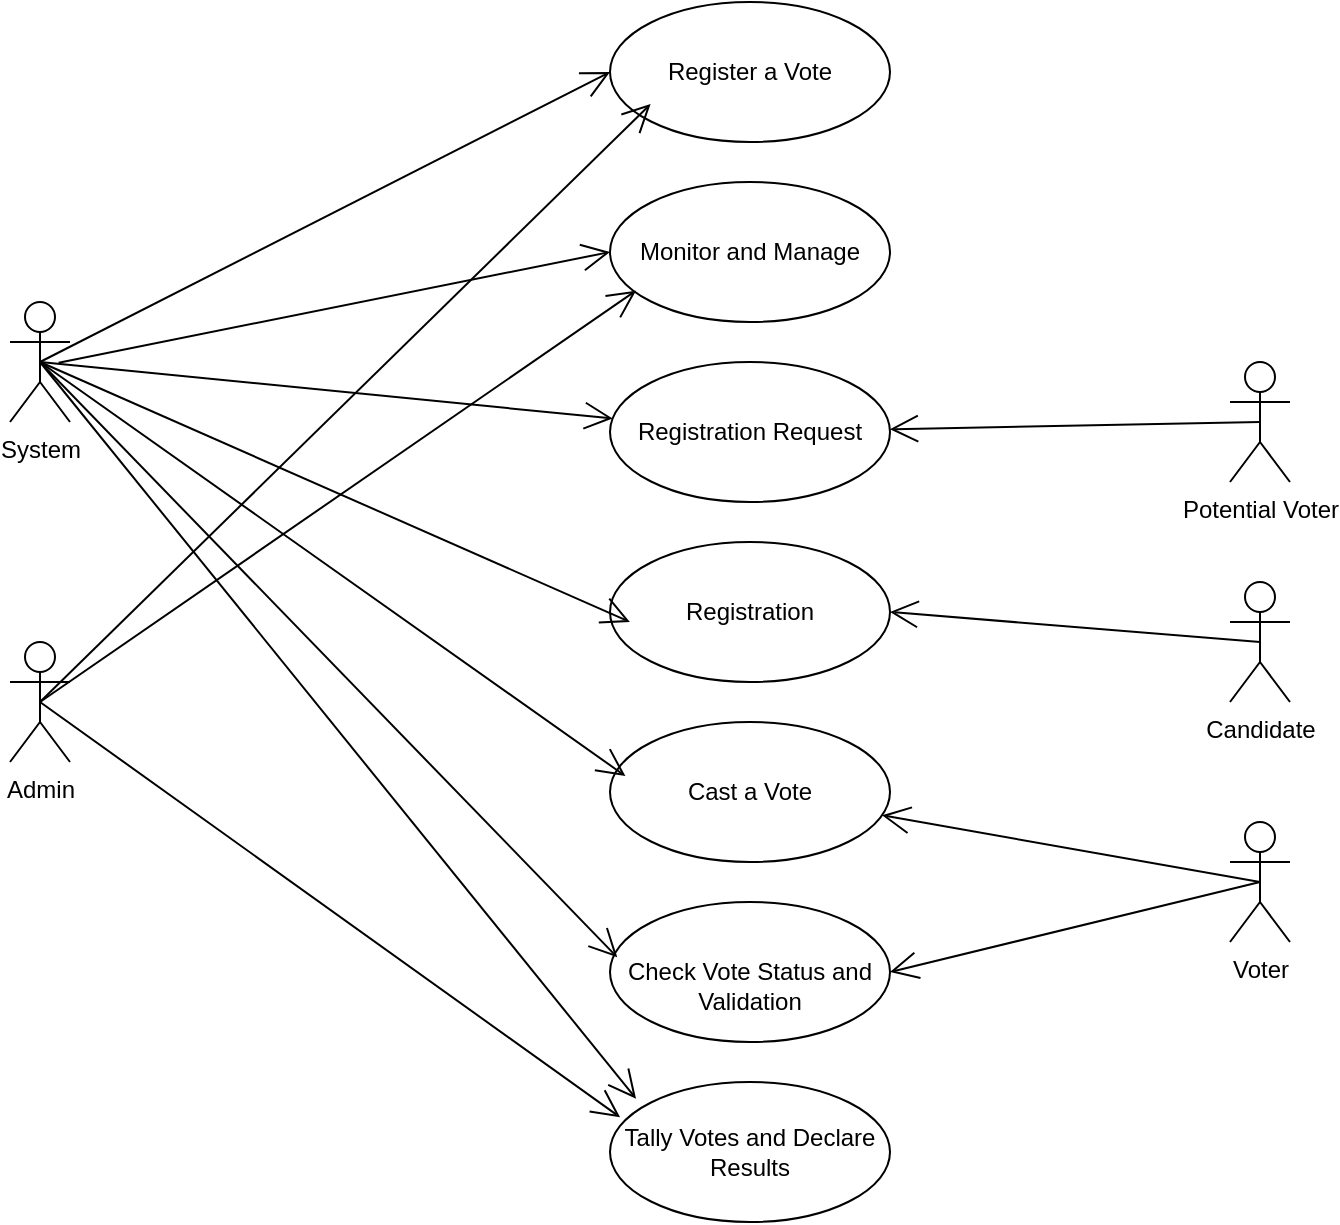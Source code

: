<mxfile version="22.1.5" type="device">
  <diagram name="Page-1" id="ql1rpQexLiob4iBRqdNY">
    <mxGraphModel dx="1173" dy="637" grid="1" gridSize="10" guides="1" tooltips="1" connect="1" arrows="1" fold="1" page="1" pageScale="1" pageWidth="850" pageHeight="1100" math="0" shadow="0">
      <root>
        <mxCell id="0" />
        <mxCell id="1" parent="0" />
        <object label="Voter" id="bF3GZzOTFfM9Ziam9RGE-1">
          <mxCell style="shape=umlActor;verticalLabelPosition=bottom;verticalAlign=top;html=1;outlineConnect=0;" vertex="1" parent="1">
            <mxGeometry x="690" y="450" width="30" height="60" as="geometry" />
          </mxCell>
        </object>
        <mxCell id="bF3GZzOTFfM9Ziam9RGE-2" value="Admin" style="shape=umlActor;verticalLabelPosition=bottom;verticalAlign=top;html=1;outlineConnect=0;" vertex="1" parent="1">
          <mxGeometry x="80" y="360" width="30" height="60" as="geometry" />
        </mxCell>
        <mxCell id="bF3GZzOTFfM9Ziam9RGE-8" value="Register a Vote" style="ellipse;whiteSpace=wrap;html=1;" vertex="1" parent="1">
          <mxGeometry x="380" y="40" width="140" height="70" as="geometry" />
        </mxCell>
        <mxCell id="bF3GZzOTFfM9Ziam9RGE-9" value="Monitor and Manage" style="ellipse;whiteSpace=wrap;html=1;" vertex="1" parent="1">
          <mxGeometry x="380" y="130" width="140" height="70" as="geometry" />
        </mxCell>
        <mxCell id="bF3GZzOTFfM9Ziam9RGE-11" value="Registration Request" style="ellipse;whiteSpace=wrap;html=1;" vertex="1" parent="1">
          <mxGeometry x="380" y="220" width="140" height="70" as="geometry" />
        </mxCell>
        <mxCell id="bF3GZzOTFfM9Ziam9RGE-12" value="Registration" style="ellipse;whiteSpace=wrap;html=1;" vertex="1" parent="1">
          <mxGeometry x="380" y="310" width="140" height="70" as="geometry" />
        </mxCell>
        <mxCell id="bF3GZzOTFfM9Ziam9RGE-13" value="Cast a Vote" style="ellipse;whiteSpace=wrap;html=1;" vertex="1" parent="1">
          <mxGeometry x="380" y="400" width="140" height="70" as="geometry" />
        </mxCell>
        <mxCell id="bF3GZzOTFfM9Ziam9RGE-19" value="&lt;br&gt;Check Vote Status and Validation" style="ellipse;whiteSpace=wrap;html=1;" vertex="1" parent="1">
          <mxGeometry x="380" y="490" width="140" height="70" as="geometry" />
        </mxCell>
        <mxCell id="bF3GZzOTFfM9Ziam9RGE-20" value="Tally Votes and Declare Results" style="ellipse;whiteSpace=wrap;html=1;" vertex="1" parent="1">
          <mxGeometry x="380" y="580" width="140" height="70" as="geometry" />
        </mxCell>
        <mxCell id="bF3GZzOTFfM9Ziam9RGE-43" value="" style="endArrow=open;endFill=1;endSize=12;html=1;rounded=0;exitX=0.5;exitY=0.5;exitDx=0;exitDy=0;exitPerimeter=0;" edge="1" parent="1" source="bF3GZzOTFfM9Ziam9RGE-1" target="bF3GZzOTFfM9Ziam9RGE-13">
          <mxGeometry width="160" relative="1" as="geometry">
            <mxPoint x="680" y="300" as="sourcePoint" />
            <mxPoint x="570" y="440" as="targetPoint" />
          </mxGeometry>
        </mxCell>
        <mxCell id="bF3GZzOTFfM9Ziam9RGE-44" value="" style="endArrow=open;endFill=1;endSize=12;html=1;rounded=0;exitX=0.5;exitY=0.5;exitDx=0;exitDy=0;exitPerimeter=0;entryX=0.145;entryY=0.729;entryDx=0;entryDy=0;entryPerimeter=0;" edge="1" parent="1" source="bF3GZzOTFfM9Ziam9RGE-2" target="bF3GZzOTFfM9Ziam9RGE-8">
          <mxGeometry width="160" relative="1" as="geometry">
            <mxPoint x="110" y="290" as="sourcePoint" />
            <mxPoint x="320" y="86" as="targetPoint" />
          </mxGeometry>
        </mxCell>
        <mxCell id="bF3GZzOTFfM9Ziam9RGE-45" value="" style="endArrow=open;endFill=1;endSize=12;html=1;rounded=0;entryX=0.093;entryY=0.776;entryDx=0;entryDy=0;exitX=0.5;exitY=0.5;exitDx=0;exitDy=0;exitPerimeter=0;entryPerimeter=0;" edge="1" parent="1" source="bF3GZzOTFfM9Ziam9RGE-2" target="bF3GZzOTFfM9Ziam9RGE-9">
          <mxGeometry width="160" relative="1" as="geometry">
            <mxPoint x="120" y="280" as="sourcePoint" />
            <mxPoint x="300" y="165" as="targetPoint" />
          </mxGeometry>
        </mxCell>
        <mxCell id="bF3GZzOTFfM9Ziam9RGE-46" value="" style="endArrow=open;endFill=1;endSize=12;html=1;rounded=0;entryX=0.036;entryY=0.252;entryDx=0;entryDy=0;entryPerimeter=0;exitX=0.5;exitY=0.5;exitDx=0;exitDy=0;exitPerimeter=0;" edge="1" parent="1" source="bF3GZzOTFfM9Ziam9RGE-2" target="bF3GZzOTFfM9Ziam9RGE-20">
          <mxGeometry width="160" relative="1" as="geometry">
            <mxPoint x="130" y="300" as="sourcePoint" />
            <mxPoint x="310" y="175" as="targetPoint" />
          </mxGeometry>
        </mxCell>
        <mxCell id="bF3GZzOTFfM9Ziam9RGE-47" value="" style="endArrow=open;endFill=1;endSize=12;html=1;rounded=0;entryX=1;entryY=0.5;entryDx=0;entryDy=0;exitX=0.5;exitY=0.5;exitDx=0;exitDy=0;exitPerimeter=0;" edge="1" parent="1" source="bF3GZzOTFfM9Ziam9RGE-1" target="bF3GZzOTFfM9Ziam9RGE-19">
          <mxGeometry width="160" relative="1" as="geometry">
            <mxPoint x="705" y="300" as="sourcePoint" />
            <mxPoint x="461" y="433" as="targetPoint" />
          </mxGeometry>
        </mxCell>
        <mxCell id="bF3GZzOTFfM9Ziam9RGE-48" value="Potential Voter" style="shape=umlActor;verticalLabelPosition=bottom;verticalAlign=top;html=1;" vertex="1" parent="1">
          <mxGeometry x="690" y="220" width="30" height="60" as="geometry" />
        </mxCell>
        <mxCell id="bF3GZzOTFfM9Ziam9RGE-49" value="Candidate" style="shape=umlActor;verticalLabelPosition=bottom;verticalAlign=top;html=1;" vertex="1" parent="1">
          <mxGeometry x="690" y="330" width="30" height="60" as="geometry" />
        </mxCell>
        <mxCell id="bF3GZzOTFfM9Ziam9RGE-50" value="System" style="shape=umlActor;verticalLabelPosition=bottom;verticalAlign=top;html=1;" vertex="1" parent="1">
          <mxGeometry x="80" y="190" width="30" height="60" as="geometry" />
        </mxCell>
        <mxCell id="bF3GZzOTFfM9Ziam9RGE-51" value="" style="endArrow=open;endFill=1;endSize=12;html=1;rounded=0;exitX=0.5;exitY=0.5;exitDx=0;exitDy=0;exitPerimeter=0;" edge="1" parent="1" source="bF3GZzOTFfM9Ziam9RGE-48" target="bF3GZzOTFfM9Ziam9RGE-11">
          <mxGeometry width="160" relative="1" as="geometry">
            <mxPoint x="510" y="139.33" as="sourcePoint" />
            <mxPoint x="450" y="255" as="targetPoint" />
          </mxGeometry>
        </mxCell>
        <mxCell id="bF3GZzOTFfM9Ziam9RGE-52" value="" style="endArrow=open;endFill=1;endSize=12;html=1;rounded=0;entryX=1;entryY=0.5;entryDx=0;entryDy=0;exitX=0.5;exitY=0.5;exitDx=0;exitDy=0;exitPerimeter=0;" edge="1" parent="1" source="bF3GZzOTFfM9Ziam9RGE-49" target="bF3GZzOTFfM9Ziam9RGE-12">
          <mxGeometry width="160" relative="1" as="geometry">
            <mxPoint x="600" y="434.33" as="sourcePoint" />
            <mxPoint x="450" y="340" as="targetPoint" />
          </mxGeometry>
        </mxCell>
        <mxCell id="bF3GZzOTFfM9Ziam9RGE-56" value="" style="endArrow=open;endFill=1;endSize=12;html=1;rounded=0;exitX=0.5;exitY=0.5;exitDx=0;exitDy=0;exitPerimeter=0;entryX=0;entryY=0.5;entryDx=0;entryDy=0;" edge="1" parent="1" source="bF3GZzOTFfM9Ziam9RGE-50" target="bF3GZzOTFfM9Ziam9RGE-8">
          <mxGeometry width="160" relative="1" as="geometry">
            <mxPoint x="90" y="220" as="sourcePoint" />
            <mxPoint x="310" y="80" as="targetPoint" />
          </mxGeometry>
        </mxCell>
        <mxCell id="bF3GZzOTFfM9Ziam9RGE-57" value="" style="endArrow=open;endFill=1;endSize=12;html=1;rounded=0;entryX=0;entryY=0.5;entryDx=0;entryDy=0;exitX=0.811;exitY=0.506;exitDx=0;exitDy=0;exitPerimeter=0;" edge="1" parent="1" source="bF3GZzOTFfM9Ziam9RGE-50" target="bF3GZzOTFfM9Ziam9RGE-9">
          <mxGeometry width="160" relative="1" as="geometry">
            <mxPoint x="90" y="220" as="sourcePoint" />
            <mxPoint x="250" y="220" as="targetPoint" />
          </mxGeometry>
        </mxCell>
        <mxCell id="bF3GZzOTFfM9Ziam9RGE-59" value="" style="endArrow=open;endFill=1;endSize=12;html=1;rounded=0;exitX=0.5;exitY=0.5;exitDx=0;exitDy=0;exitPerimeter=0;" edge="1" parent="1" source="bF3GZzOTFfM9Ziam9RGE-50" target="bF3GZzOTFfM9Ziam9RGE-11">
          <mxGeometry width="160" relative="1" as="geometry">
            <mxPoint x="180" y="220" as="sourcePoint" />
            <mxPoint x="320" y="175" as="targetPoint" />
          </mxGeometry>
        </mxCell>
        <mxCell id="bF3GZzOTFfM9Ziam9RGE-60" value="" style="endArrow=open;endFill=1;endSize=12;html=1;rounded=0;entryX=0.071;entryY=0.571;entryDx=0;entryDy=0;entryPerimeter=0;exitX=0.5;exitY=0.5;exitDx=0;exitDy=0;exitPerimeter=0;" edge="1" parent="1" source="bF3GZzOTFfM9Ziam9RGE-50" target="bF3GZzOTFfM9Ziam9RGE-12">
          <mxGeometry width="160" relative="1" as="geometry">
            <mxPoint x="110" y="230" as="sourcePoint" />
            <mxPoint x="322" y="257" as="targetPoint" />
          </mxGeometry>
        </mxCell>
        <mxCell id="bF3GZzOTFfM9Ziam9RGE-61" value="" style="endArrow=open;endFill=1;endSize=12;html=1;rounded=0;entryX=0.055;entryY=0.386;entryDx=0;entryDy=0;entryPerimeter=0;exitX=0.5;exitY=0.5;exitDx=0;exitDy=0;exitPerimeter=0;" edge="1" parent="1" source="bF3GZzOTFfM9Ziam9RGE-50" target="bF3GZzOTFfM9Ziam9RGE-13">
          <mxGeometry width="160" relative="1" as="geometry">
            <mxPoint x="105" y="230" as="sourcePoint" />
            <mxPoint x="330" y="360" as="targetPoint" />
          </mxGeometry>
        </mxCell>
        <mxCell id="bF3GZzOTFfM9Ziam9RGE-62" value="" style="endArrow=open;endFill=1;endSize=12;html=1;rounded=0;entryX=0.026;entryY=0.395;entryDx=0;entryDy=0;entryPerimeter=0;exitX=0.5;exitY=0.5;exitDx=0;exitDy=0;exitPerimeter=0;" edge="1" parent="1" source="bF3GZzOTFfM9Ziam9RGE-50" target="bF3GZzOTFfM9Ziam9RGE-19">
          <mxGeometry width="160" relative="1" as="geometry">
            <mxPoint x="115" y="240" as="sourcePoint" />
            <mxPoint x="328" y="437" as="targetPoint" />
          </mxGeometry>
        </mxCell>
        <mxCell id="bF3GZzOTFfM9Ziam9RGE-63" value="" style="endArrow=open;endFill=1;endSize=12;html=1;rounded=0;entryX=0.093;entryY=0.119;entryDx=0;entryDy=0;entryPerimeter=0;exitX=0.5;exitY=0.5;exitDx=0;exitDy=0;exitPerimeter=0;" edge="1" parent="1" source="bF3GZzOTFfM9Ziam9RGE-50" target="bF3GZzOTFfM9Ziam9RGE-20">
          <mxGeometry width="160" relative="1" as="geometry">
            <mxPoint x="100" y="220" as="sourcePoint" />
            <mxPoint x="324" y="528" as="targetPoint" />
          </mxGeometry>
        </mxCell>
      </root>
    </mxGraphModel>
  </diagram>
</mxfile>
